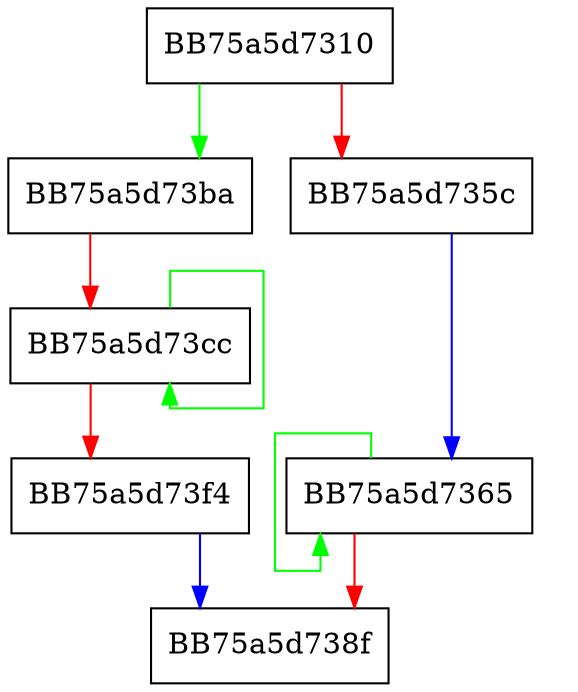 digraph SSE_cvtpd2ps {
  node [shape="box"];
  graph [splines=ortho];
  BB75a5d7310 -> BB75a5d73ba [color="green"];
  BB75a5d7310 -> BB75a5d735c [color="red"];
  BB75a5d735c -> BB75a5d7365 [color="blue"];
  BB75a5d7365 -> BB75a5d7365 [color="green"];
  BB75a5d7365 -> BB75a5d738f [color="red"];
  BB75a5d73ba -> BB75a5d73cc [color="red"];
  BB75a5d73cc -> BB75a5d73cc [color="green"];
  BB75a5d73cc -> BB75a5d73f4 [color="red"];
  BB75a5d73f4 -> BB75a5d738f [color="blue"];
}